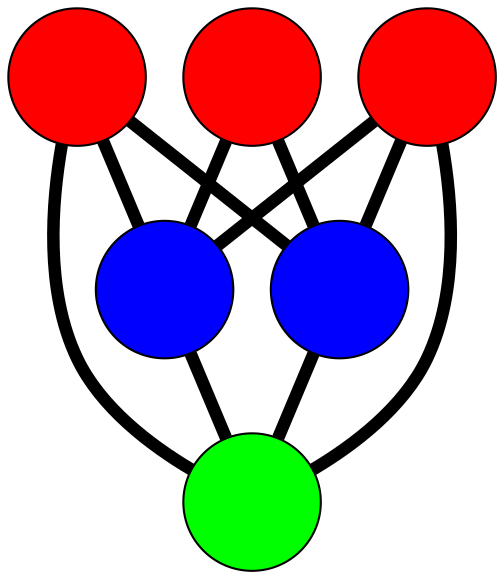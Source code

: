 graph G {
	graph [bb="-153.75,-105.41,208.19,130.58",
		overlap=false,
		sep=0.0,
		splines=true
	];
	node [color=black,
		fixedsize=true,
		fontname="Latin Modern Math",
		fontsize=42,
		height=.92,
		label="\N",
		penwidth=1,
		shape=circle,
		width=.92
	];
	edge [color=black,
		penwidth=6,
		style=bold
	];
	0	 [fillcolor=red,
		height=0.91667,
		label="",
		pos="-82.4,-72.409",
		style=filled,
		width=0.91667];
	3	 [fillcolor=blue,
		height=0.91667,
		label="",
		pos="49.766,46.595",
		style=filled,
		width=0.91667];
	0 -- 3	 [pos="-57.851,-50.304 -34.261,-29.063 1.2039,2.8692 24.899,24.205"];
	4	 [fillcolor=blue,
		height=0.91667,
		label="",
		pos="24.948,-60.386",
		style=filled,
		width=0.91667];
	0 -- 4	 [pos="-49.316,-68.703 -36.256,-67.241 -21.279,-65.563 -8.2118,-64.1"];
	5	 [fillcolor=green,
		height=0.91667,
		label="",
		pos="-46.747,97.577",
		style=filled,
		width=0.91667];
	0 -- 5	 [pos="-75.61,-40.036 -69.286,-9.885 -59.908,34.83 -53.572,65.035"];
	1	 [fillcolor=red,
		height=0.91667,
		label="",
		pos="-120.75,29.796",
		style=filled,
		width=0.91667];
	1 -- 3	 [pos="-87.876,33.035 -57.778,36 -13.459,40.366 16.699,43.337"];
	1 -- 4	 [pos="-92.662,12.408 -66.944,-3.5102 -29.076,-26.949 -3.3072,-42.898"];
	1 -- 5	 [pos="-96.111,52.366 -88.122,59.683 -79.264,67.795 -71.283,75.105"];
	2	 [fillcolor=red,
		height=0.91667,
		label="",
		pos="175.19,-41.172",
		style=filled,
		width=0.91667];
	2 -- 3	 [pos="147.97,-22.128 126.94,-7.4067 97.952,12.876 76.928,27.588"];
	2 -- 4	 [pos="142.22,-45.389 117.17,-48.593 82.872,-52.979 57.841,-56.18"];
	3 -- 5	 [pos="20.547,62.029 8.5633,68.36 -5.2861,75.676 -17.294,82.019"];
	4 -- 5	 [pos="11.294,-30.303 -1.423,-2.2849 -20.283,39.268 -33.022,67.337"];
}
